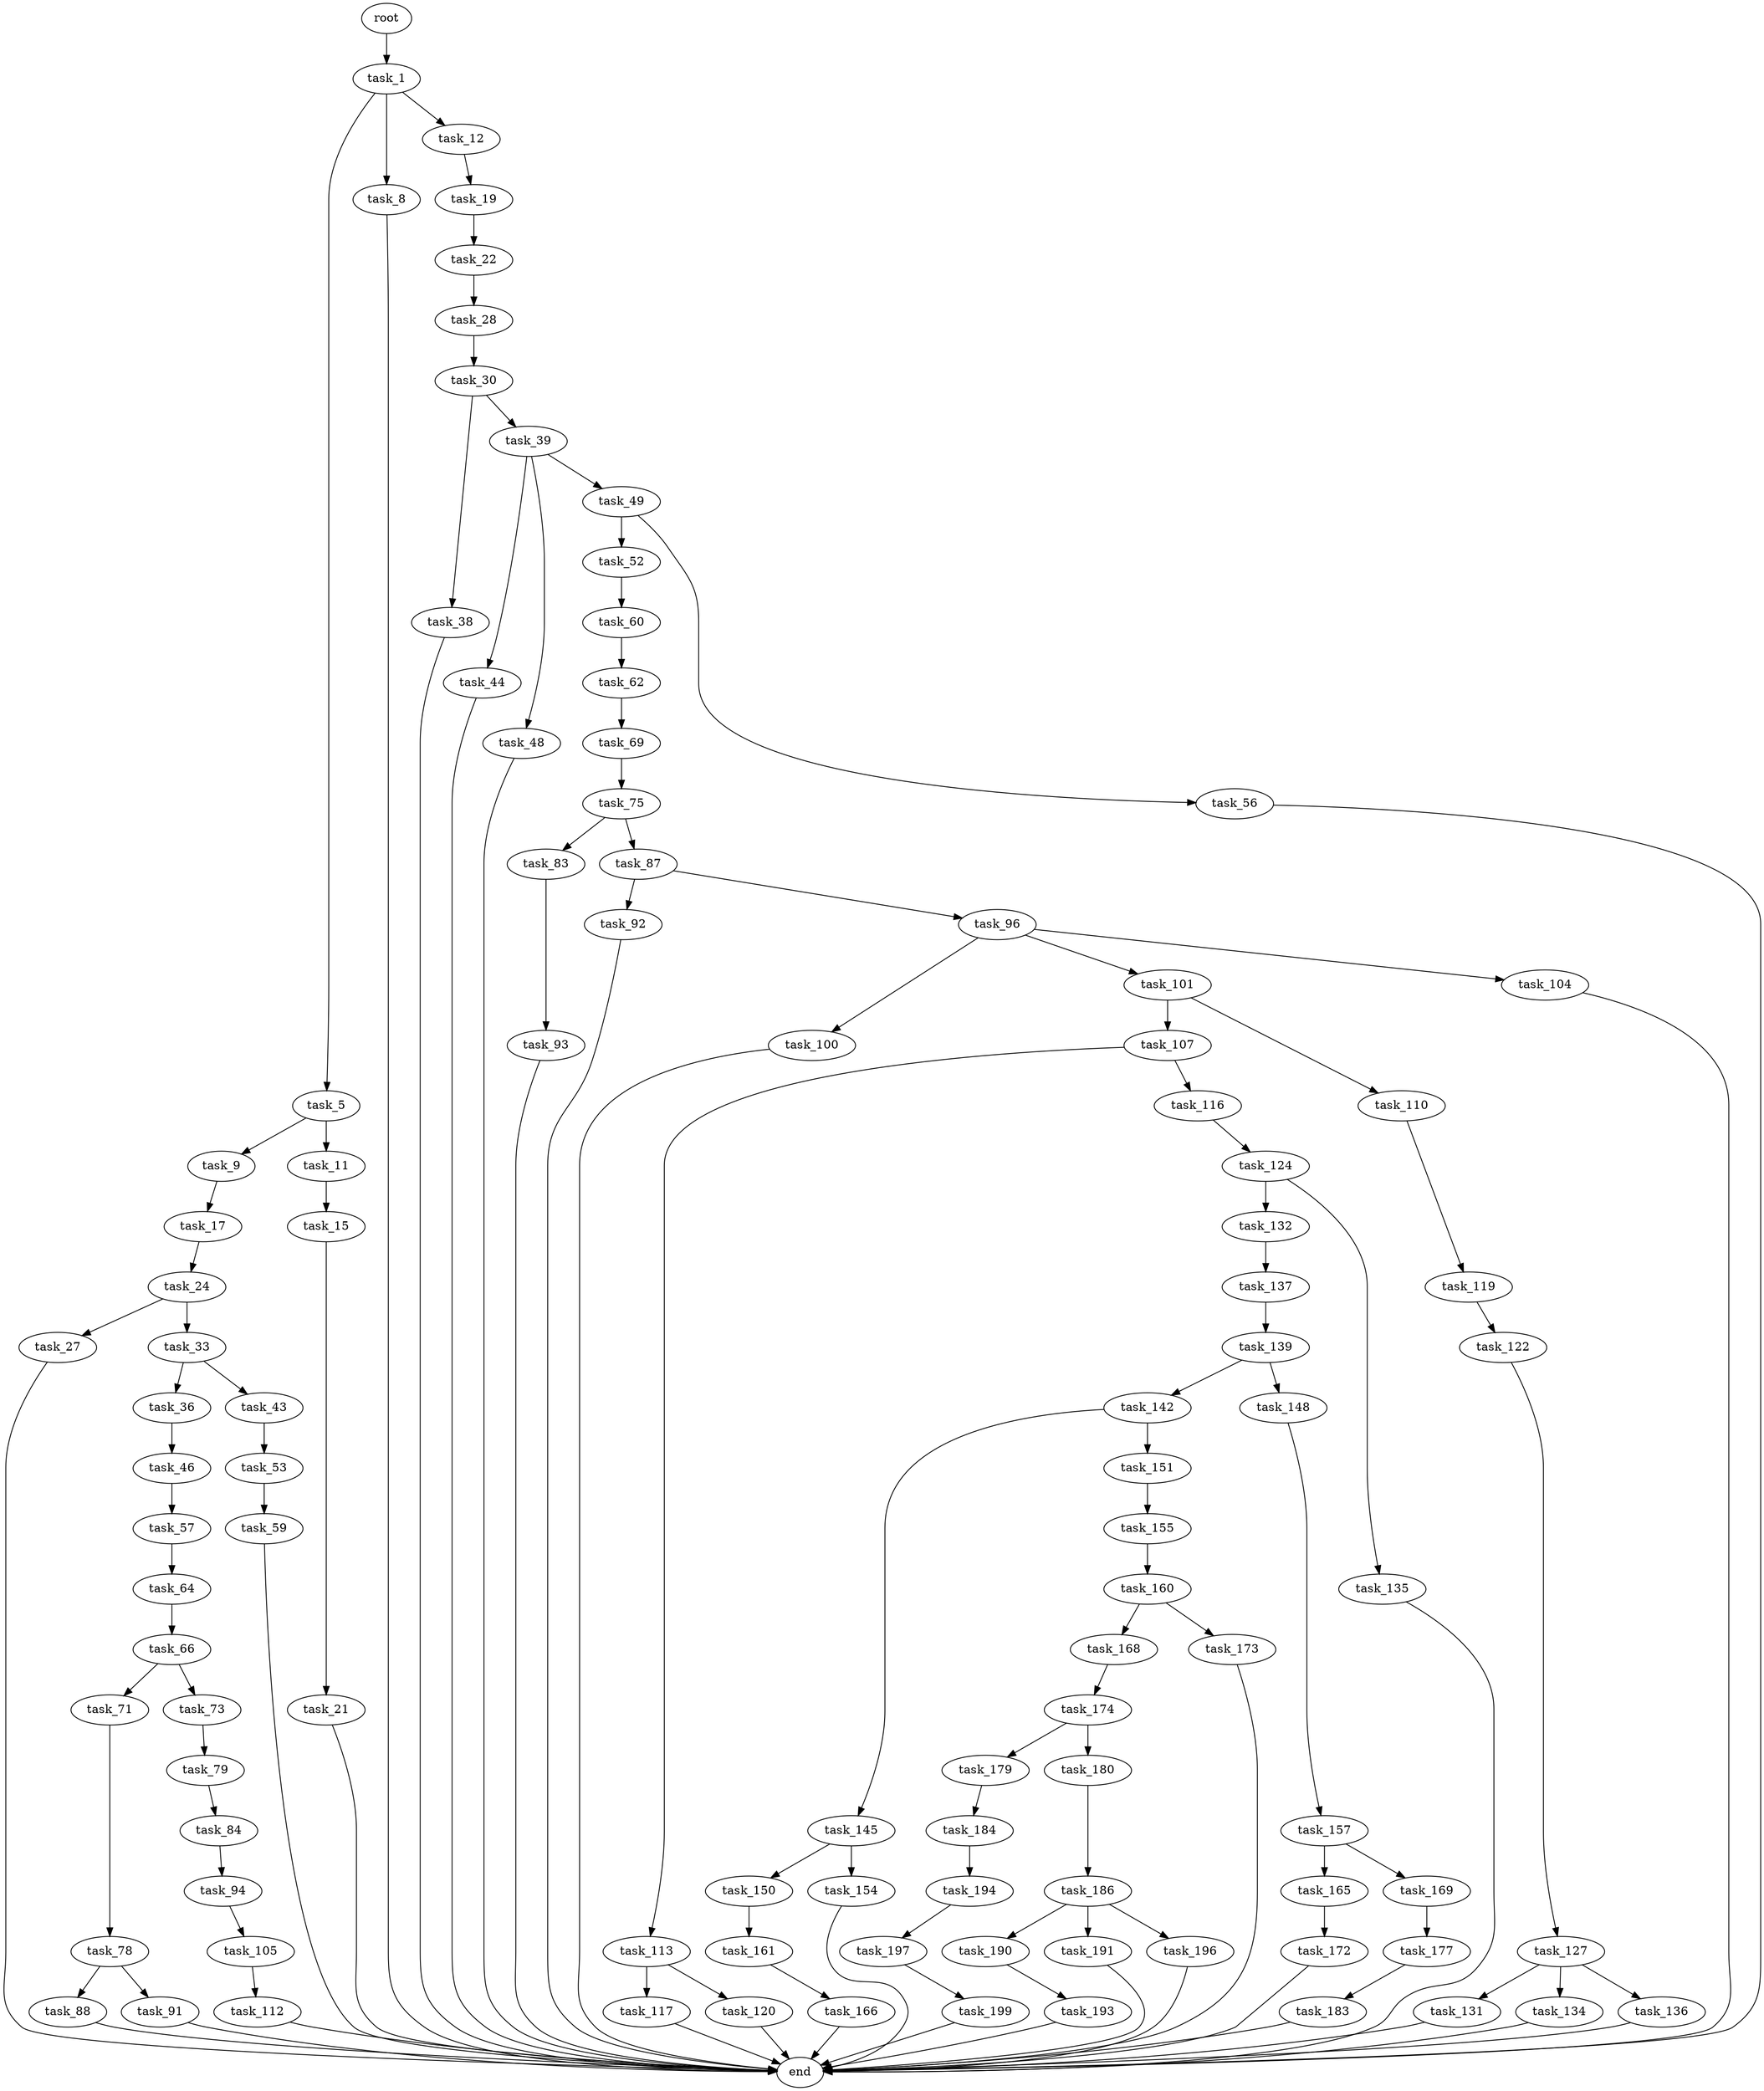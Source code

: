 digraph G {
  root [size="0.000000"];
  task_1 [size="412456653046.000000"];
  task_5 [size="96251330618.000000"];
  task_8 [size="100931088299.000000"];
  task_12 [size="221223566667.000000"];
  task_9 [size="38201955952.000000"];
  task_11 [size="500557527.000000"];
  end [size="0.000000"];
  task_17 [size="29816427587.000000"];
  task_15 [size="28991029248.000000"];
  task_19 [size="434373356.000000"];
  task_21 [size="326278282474.000000"];
  task_24 [size="360069477111.000000"];
  task_22 [size="1010609960172.000000"];
  task_28 [size="342593101940.000000"];
  task_27 [size="368293445632.000000"];
  task_33 [size="5539432821.000000"];
  task_30 [size="135906650361.000000"];
  task_38 [size="693885582729.000000"];
  task_39 [size="16189189946.000000"];
  task_36 [size="8589934592.000000"];
  task_43 [size="68719476736.000000"];
  task_46 [size="782757789696.000000"];
  task_44 [size="90643600158.000000"];
  task_48 [size="68719476736.000000"];
  task_49 [size="15713486990.000000"];
  task_53 [size="11940579483.000000"];
  task_57 [size="101027628180.000000"];
  task_52 [size="475632877371.000000"];
  task_56 [size="1143333286392.000000"];
  task_60 [size="426405053057.000000"];
  task_59 [size="134217728000.000000"];
  task_64 [size="145851805769.000000"];
  task_62 [size="549755813888.000000"];
  task_69 [size="27214742888.000000"];
  task_66 [size="613643736264.000000"];
  task_71 [size="1119507608650.000000"];
  task_73 [size="4985919244.000000"];
  task_75 [size="178838988902.000000"];
  task_78 [size="9151965136.000000"];
  task_79 [size="782757789696.000000"];
  task_83 [size="101564331228.000000"];
  task_87 [size="160527884489.000000"];
  task_88 [size="41202655211.000000"];
  task_91 [size="1865879076.000000"];
  task_84 [size="9318660087.000000"];
  task_93 [size="231928233984.000000"];
  task_94 [size="5310001904.000000"];
  task_92 [size="364552956634.000000"];
  task_96 [size="35919299070.000000"];
  task_105 [size="10775749424.000000"];
  task_100 [size="363861539600.000000"];
  task_101 [size="1395029332.000000"];
  task_104 [size="331854084229.000000"];
  task_107 [size="14171004538.000000"];
  task_110 [size="2939094838.000000"];
  task_112 [size="7419349295.000000"];
  task_113 [size="493259472992.000000"];
  task_116 [size="549755813888.000000"];
  task_119 [size="29766163247.000000"];
  task_117 [size="162562529748.000000"];
  task_120 [size="1073741824000.000000"];
  task_124 [size="1028646747984.000000"];
  task_122 [size="368293445632.000000"];
  task_127 [size="182258937696.000000"];
  task_132 [size="201393733736.000000"];
  task_135 [size="50130616841.000000"];
  task_131 [size="782757789696.000000"];
  task_134 [size="302453753884.000000"];
  task_136 [size="2464714432.000000"];
  task_137 [size="11005393809.000000"];
  task_139 [size="7925807976.000000"];
  task_142 [size="201233070295.000000"];
  task_148 [size="574838826562.000000"];
  task_145 [size="782757789696.000000"];
  task_151 [size="89515728071.000000"];
  task_150 [size="28991029248.000000"];
  task_154 [size="537837854171.000000"];
  task_157 [size="34722545960.000000"];
  task_161 [size="2165443600.000000"];
  task_155 [size="1073741824000.000000"];
  task_160 [size="12642883772.000000"];
  task_165 [size="368293445632.000000"];
  task_169 [size="11379235253.000000"];
  task_168 [size="31076973556.000000"];
  task_173 [size="368293445632.000000"];
  task_166 [size="609590408076.000000"];
  task_172 [size="134217728000.000000"];
  task_174 [size="782757789696.000000"];
  task_177 [size="265210496188.000000"];
  task_179 [size="19375214400.000000"];
  task_180 [size="1073741824000.000000"];
  task_183 [size="68719476736.000000"];
  task_184 [size="294650739939.000000"];
  task_186 [size="918465298290.000000"];
  task_194 [size="10185285333.000000"];
  task_190 [size="368293445632.000000"];
  task_191 [size="834922410449.000000"];
  task_196 [size="782757789696.000000"];
  task_193 [size="1073741824000.000000"];
  task_197 [size="368293445632.000000"];
  task_199 [size="231928233984.000000"];

  root -> task_1 [size="1.000000"];
  task_1 -> task_5 [size="838860800.000000"];
  task_1 -> task_8 [size="838860800.000000"];
  task_1 -> task_12 [size="838860800.000000"];
  task_5 -> task_9 [size="75497472.000000"];
  task_5 -> task_11 [size="75497472.000000"];
  task_8 -> end [size="1.000000"];
  task_12 -> task_19 [size="209715200.000000"];
  task_9 -> task_17 [size="33554432.000000"];
  task_11 -> task_15 [size="33554432.000000"];
  task_17 -> task_24 [size="679477248.000000"];
  task_15 -> task_21 [size="75497472.000000"];
  task_19 -> task_22 [size="33554432.000000"];
  task_21 -> end [size="1.000000"];
  task_24 -> task_27 [size="838860800.000000"];
  task_24 -> task_33 [size="838860800.000000"];
  task_22 -> task_28 [size="838860800.000000"];
  task_28 -> task_30 [size="411041792.000000"];
  task_27 -> end [size="1.000000"];
  task_33 -> task_36 [size="411041792.000000"];
  task_33 -> task_43 [size="411041792.000000"];
  task_30 -> task_38 [size="209715200.000000"];
  task_30 -> task_39 [size="209715200.000000"];
  task_38 -> end [size="1.000000"];
  task_39 -> task_44 [size="33554432.000000"];
  task_39 -> task_48 [size="33554432.000000"];
  task_39 -> task_49 [size="33554432.000000"];
  task_36 -> task_46 [size="33554432.000000"];
  task_43 -> task_53 [size="134217728.000000"];
  task_46 -> task_57 [size="679477248.000000"];
  task_44 -> end [size="1.000000"];
  task_48 -> end [size="1.000000"];
  task_49 -> task_52 [size="301989888.000000"];
  task_49 -> task_56 [size="301989888.000000"];
  task_53 -> task_59 [size="209715200.000000"];
  task_57 -> task_64 [size="134217728.000000"];
  task_52 -> task_60 [size="838860800.000000"];
  task_56 -> end [size="1.000000"];
  task_60 -> task_62 [size="301989888.000000"];
  task_59 -> end [size="1.000000"];
  task_64 -> task_66 [size="301989888.000000"];
  task_62 -> task_69 [size="536870912.000000"];
  task_69 -> task_75 [size="33554432.000000"];
  task_66 -> task_71 [size="536870912.000000"];
  task_66 -> task_73 [size="536870912.000000"];
  task_71 -> task_78 [size="838860800.000000"];
  task_73 -> task_79 [size="134217728.000000"];
  task_75 -> task_83 [size="411041792.000000"];
  task_75 -> task_87 [size="411041792.000000"];
  task_78 -> task_88 [size="209715200.000000"];
  task_78 -> task_91 [size="209715200.000000"];
  task_79 -> task_84 [size="679477248.000000"];
  task_83 -> task_93 [size="134217728.000000"];
  task_87 -> task_92 [size="411041792.000000"];
  task_87 -> task_96 [size="411041792.000000"];
  task_88 -> end [size="1.000000"];
  task_91 -> end [size="1.000000"];
  task_84 -> task_94 [size="33554432.000000"];
  task_93 -> end [size="1.000000"];
  task_94 -> task_105 [size="134217728.000000"];
  task_92 -> end [size="1.000000"];
  task_96 -> task_100 [size="75497472.000000"];
  task_96 -> task_101 [size="75497472.000000"];
  task_96 -> task_104 [size="75497472.000000"];
  task_105 -> task_112 [size="679477248.000000"];
  task_100 -> end [size="1.000000"];
  task_101 -> task_107 [size="134217728.000000"];
  task_101 -> task_110 [size="134217728.000000"];
  task_104 -> end [size="1.000000"];
  task_107 -> task_113 [size="838860800.000000"];
  task_107 -> task_116 [size="838860800.000000"];
  task_110 -> task_119 [size="134217728.000000"];
  task_112 -> end [size="1.000000"];
  task_113 -> task_117 [size="536870912.000000"];
  task_113 -> task_120 [size="536870912.000000"];
  task_116 -> task_124 [size="536870912.000000"];
  task_119 -> task_122 [size="838860800.000000"];
  task_117 -> end [size="1.000000"];
  task_120 -> end [size="1.000000"];
  task_124 -> task_132 [size="679477248.000000"];
  task_124 -> task_135 [size="679477248.000000"];
  task_122 -> task_127 [size="411041792.000000"];
  task_127 -> task_131 [size="838860800.000000"];
  task_127 -> task_134 [size="838860800.000000"];
  task_127 -> task_136 [size="838860800.000000"];
  task_132 -> task_137 [size="536870912.000000"];
  task_135 -> end [size="1.000000"];
  task_131 -> end [size="1.000000"];
  task_134 -> end [size="1.000000"];
  task_136 -> end [size="1.000000"];
  task_137 -> task_139 [size="33554432.000000"];
  task_139 -> task_142 [size="209715200.000000"];
  task_139 -> task_148 [size="209715200.000000"];
  task_142 -> task_145 [size="209715200.000000"];
  task_142 -> task_151 [size="209715200.000000"];
  task_148 -> task_157 [size="411041792.000000"];
  task_145 -> task_150 [size="679477248.000000"];
  task_145 -> task_154 [size="679477248.000000"];
  task_151 -> task_155 [size="209715200.000000"];
  task_150 -> task_161 [size="75497472.000000"];
  task_154 -> end [size="1.000000"];
  task_157 -> task_165 [size="33554432.000000"];
  task_157 -> task_169 [size="33554432.000000"];
  task_161 -> task_166 [size="134217728.000000"];
  task_155 -> task_160 [size="838860800.000000"];
  task_160 -> task_168 [size="679477248.000000"];
  task_160 -> task_173 [size="679477248.000000"];
  task_165 -> task_172 [size="411041792.000000"];
  task_169 -> task_177 [size="679477248.000000"];
  task_168 -> task_174 [size="75497472.000000"];
  task_173 -> end [size="1.000000"];
  task_166 -> end [size="1.000000"];
  task_172 -> end [size="1.000000"];
  task_174 -> task_179 [size="679477248.000000"];
  task_174 -> task_180 [size="679477248.000000"];
  task_177 -> task_183 [size="209715200.000000"];
  task_179 -> task_184 [size="411041792.000000"];
  task_180 -> task_186 [size="838860800.000000"];
  task_183 -> end [size="1.000000"];
  task_184 -> task_194 [size="209715200.000000"];
  task_186 -> task_190 [size="838860800.000000"];
  task_186 -> task_191 [size="838860800.000000"];
  task_186 -> task_196 [size="838860800.000000"];
  task_194 -> task_197 [size="679477248.000000"];
  task_190 -> task_193 [size="411041792.000000"];
  task_191 -> end [size="1.000000"];
  task_196 -> end [size="1.000000"];
  task_193 -> end [size="1.000000"];
  task_197 -> task_199 [size="411041792.000000"];
  task_199 -> end [size="1.000000"];
}
